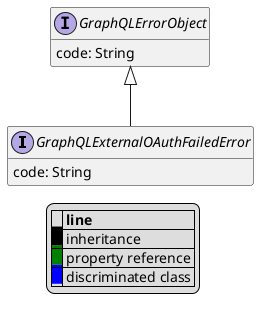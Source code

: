 @startuml

hide empty fields
hide empty methods
legend
|= |= line |
|<back:black>   </back>| inheritance |
|<back:green>   </back>| property reference |
|<back:blue>   </back>| discriminated class |
endlegend
interface GraphQLExternalOAuthFailedError [[GraphQLExternalOAuthFailedError.svg]] extends GraphQLErrorObject {
    code: String
}
interface GraphQLErrorObject [[GraphQLErrorObject.svg]]  {
    code: String
}





@enduml
